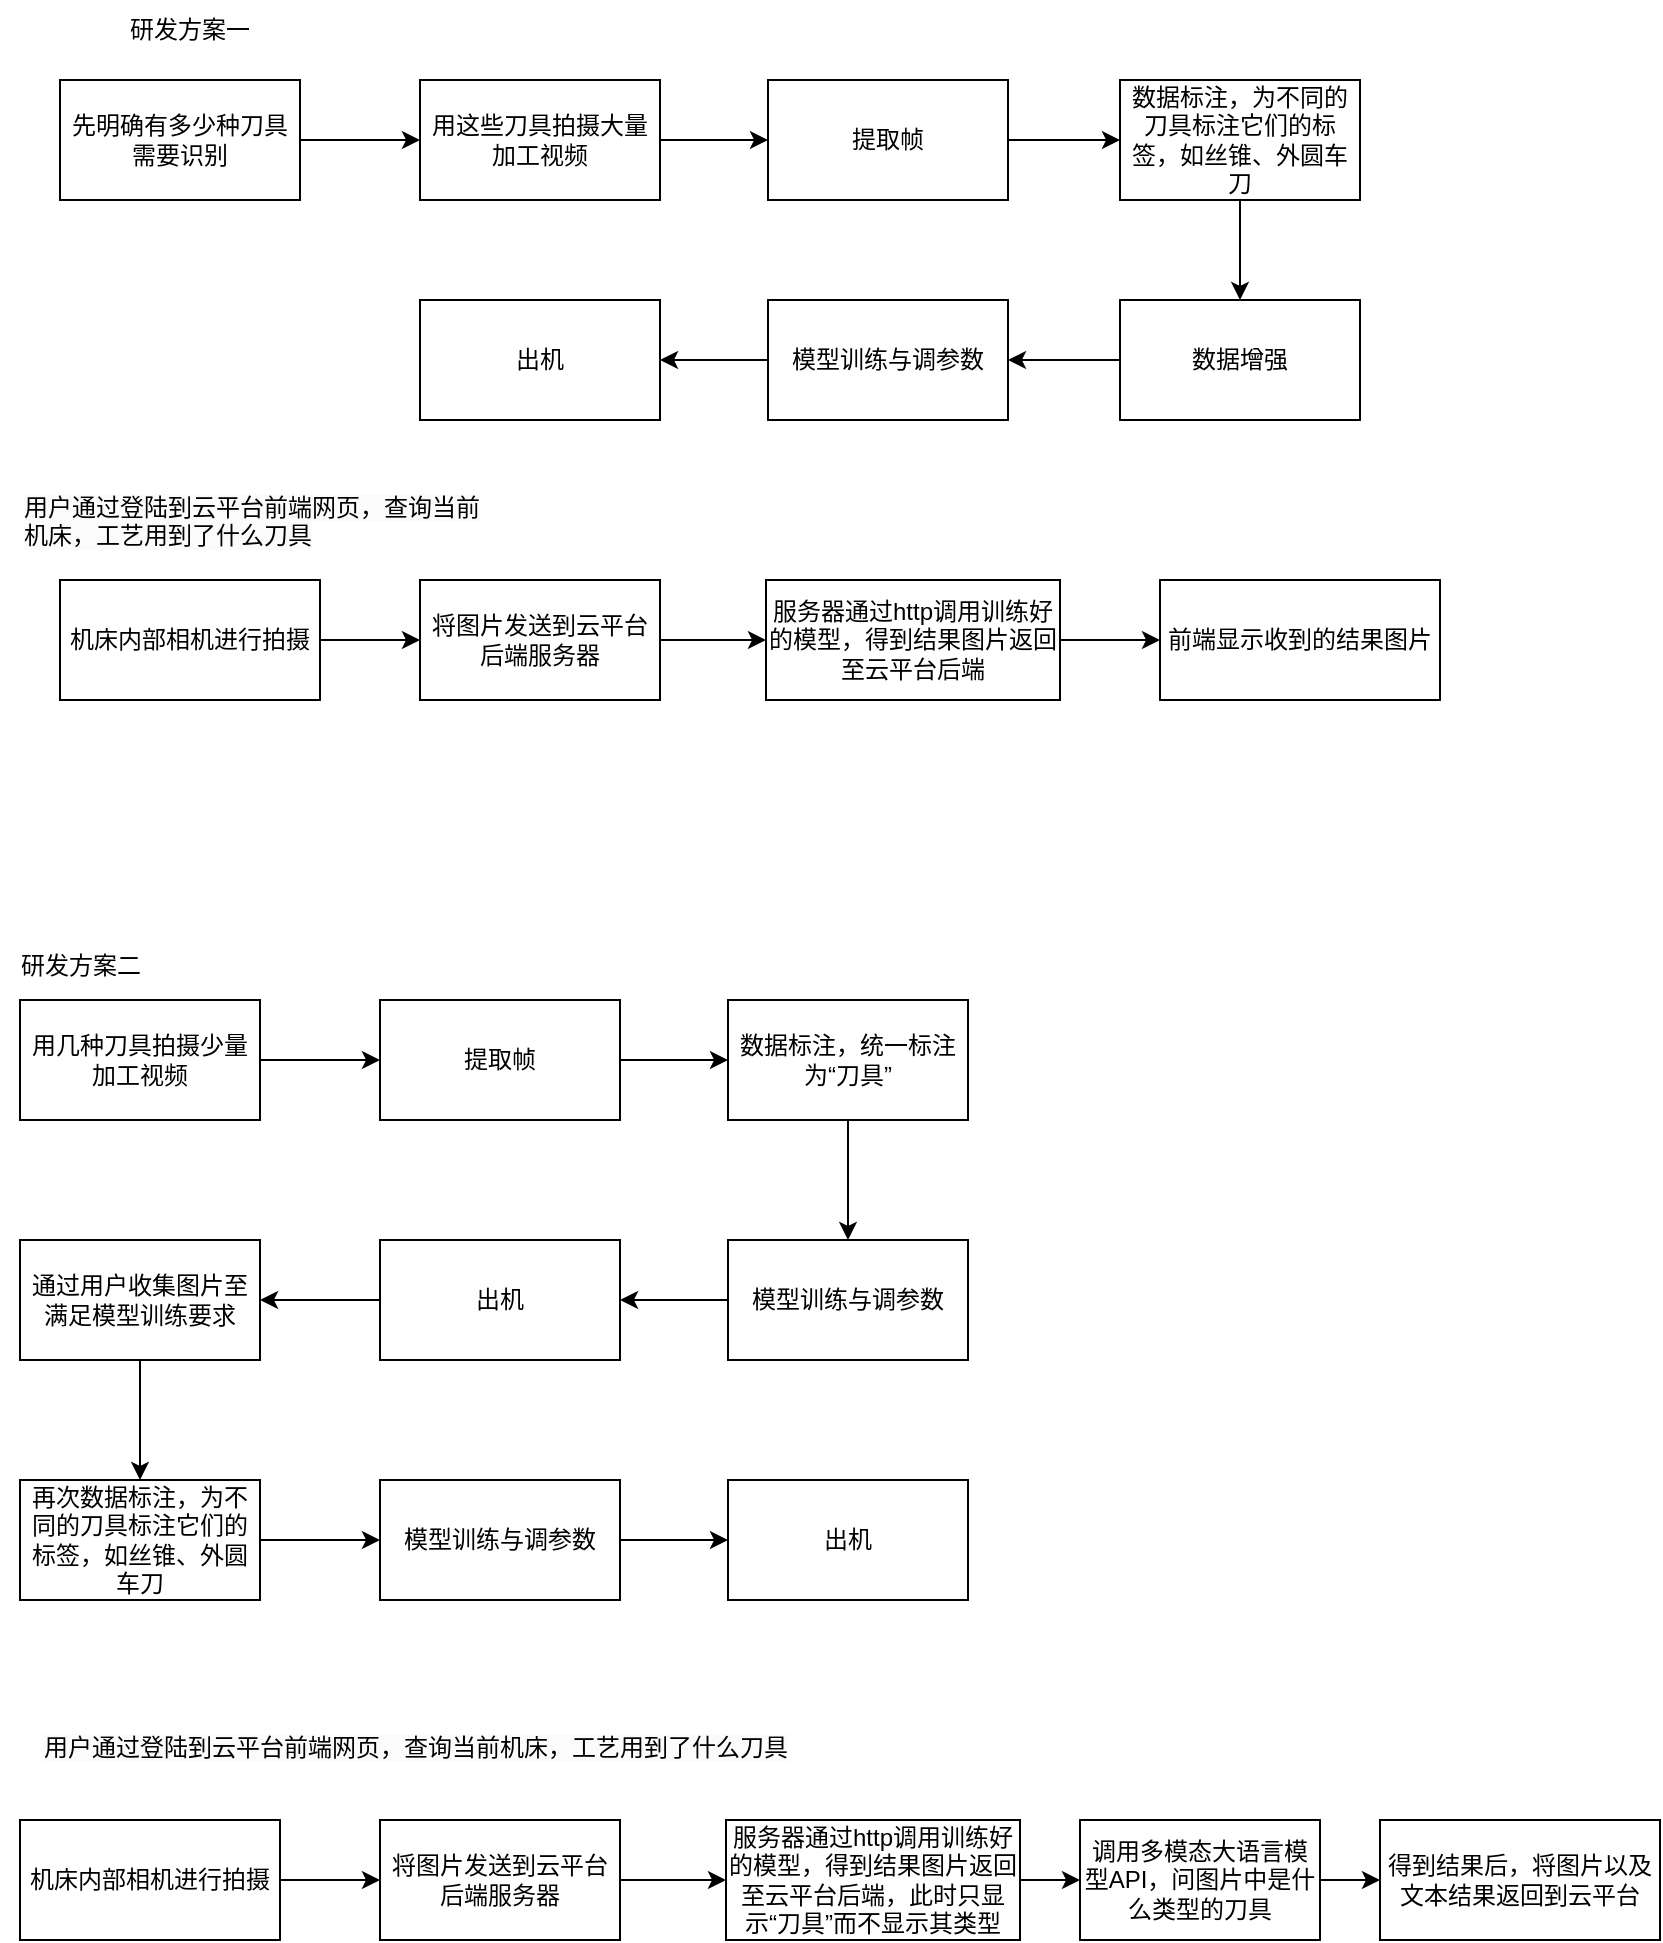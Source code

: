 <mxfile version="26.0.10">
  <diagram name="第 1 页" id="mRTJMEbK_BDoFnGVs-Dx">
    <mxGraphModel dx="2004" dy="672" grid="1" gridSize="10" guides="1" tooltips="1" connect="1" arrows="1" fold="1" page="1" pageScale="1" pageWidth="827" pageHeight="1169" math="0" shadow="0">
      <root>
        <mxCell id="0" />
        <mxCell id="1" parent="0" />
        <mxCell id="Yelha0Kg6dsWEkXLYgLJ-6" style="edgeStyle=orthogonalEdgeStyle;rounded=0;orthogonalLoop=1;jettySize=auto;html=1;" edge="1" parent="1" source="Yelha0Kg6dsWEkXLYgLJ-1" target="Yelha0Kg6dsWEkXLYgLJ-2">
          <mxGeometry relative="1" as="geometry" />
        </mxCell>
        <mxCell id="Yelha0Kg6dsWEkXLYgLJ-1" value="用这些刀具拍摄大量加工视频" style="rounded=0;whiteSpace=wrap;html=1;" vertex="1" parent="1">
          <mxGeometry x="180" y="140" width="120" height="60" as="geometry" />
        </mxCell>
        <mxCell id="Yelha0Kg6dsWEkXLYgLJ-7" style="edgeStyle=orthogonalEdgeStyle;rounded=0;orthogonalLoop=1;jettySize=auto;html=1;exitX=1;exitY=0.5;exitDx=0;exitDy=0;entryX=0;entryY=0.5;entryDx=0;entryDy=0;" edge="1" parent="1" source="Yelha0Kg6dsWEkXLYgLJ-2" target="Yelha0Kg6dsWEkXLYgLJ-3">
          <mxGeometry relative="1" as="geometry" />
        </mxCell>
        <mxCell id="Yelha0Kg6dsWEkXLYgLJ-2" value="提取帧" style="rounded=0;whiteSpace=wrap;html=1;" vertex="1" parent="1">
          <mxGeometry x="354" y="140" width="120" height="60" as="geometry" />
        </mxCell>
        <mxCell id="Yelha0Kg6dsWEkXLYgLJ-8" style="edgeStyle=orthogonalEdgeStyle;rounded=0;orthogonalLoop=1;jettySize=auto;html=1;exitX=0.5;exitY=1;exitDx=0;exitDy=0;" edge="1" parent="1" source="Yelha0Kg6dsWEkXLYgLJ-3" target="Yelha0Kg6dsWEkXLYgLJ-4">
          <mxGeometry relative="1" as="geometry" />
        </mxCell>
        <mxCell id="Yelha0Kg6dsWEkXLYgLJ-3" value="数据标注，为不同的刀具标注它们的标签，如丝锥、外圆车刀" style="rounded=0;whiteSpace=wrap;html=1;" vertex="1" parent="1">
          <mxGeometry x="530" y="140" width="120" height="60" as="geometry" />
        </mxCell>
        <mxCell id="Yelha0Kg6dsWEkXLYgLJ-9" style="edgeStyle=orthogonalEdgeStyle;rounded=0;orthogonalLoop=1;jettySize=auto;html=1;" edge="1" parent="1" source="Yelha0Kg6dsWEkXLYgLJ-4" target="Yelha0Kg6dsWEkXLYgLJ-5">
          <mxGeometry relative="1" as="geometry" />
        </mxCell>
        <mxCell id="Yelha0Kg6dsWEkXLYgLJ-4" value="数据增强" style="rounded=0;whiteSpace=wrap;html=1;" vertex="1" parent="1">
          <mxGeometry x="530" y="250" width="120" height="60" as="geometry" />
        </mxCell>
        <mxCell id="Yelha0Kg6dsWEkXLYgLJ-11" style="edgeStyle=orthogonalEdgeStyle;rounded=0;orthogonalLoop=1;jettySize=auto;html=1;exitX=0;exitY=0.5;exitDx=0;exitDy=0;entryX=1;entryY=0.5;entryDx=0;entryDy=0;" edge="1" parent="1" source="Yelha0Kg6dsWEkXLYgLJ-5" target="Yelha0Kg6dsWEkXLYgLJ-10">
          <mxGeometry relative="1" as="geometry" />
        </mxCell>
        <mxCell id="Yelha0Kg6dsWEkXLYgLJ-5" value="模型训练与调参数" style="rounded=0;whiteSpace=wrap;html=1;" vertex="1" parent="1">
          <mxGeometry x="354" y="250" width="120" height="60" as="geometry" />
        </mxCell>
        <mxCell id="Yelha0Kg6dsWEkXLYgLJ-10" value="出机" style="rounded=0;whiteSpace=wrap;html=1;" vertex="1" parent="1">
          <mxGeometry x="180" y="250" width="120" height="60" as="geometry" />
        </mxCell>
        <mxCell id="Yelha0Kg6dsWEkXLYgLJ-17" style="edgeStyle=orthogonalEdgeStyle;rounded=0;orthogonalLoop=1;jettySize=auto;html=1;" edge="1" parent="1" source="Yelha0Kg6dsWEkXLYgLJ-12" target="Yelha0Kg6dsWEkXLYgLJ-13">
          <mxGeometry relative="1" as="geometry" />
        </mxCell>
        <mxCell id="Yelha0Kg6dsWEkXLYgLJ-12" value="用几种刀具拍摄少量加工视频" style="rounded=0;whiteSpace=wrap;html=1;" vertex="1" parent="1">
          <mxGeometry x="-20" y="600" width="120" height="60" as="geometry" />
        </mxCell>
        <mxCell id="Yelha0Kg6dsWEkXLYgLJ-19" style="edgeStyle=orthogonalEdgeStyle;rounded=0;orthogonalLoop=1;jettySize=auto;html=1;" edge="1" parent="1" source="Yelha0Kg6dsWEkXLYgLJ-13" target="Yelha0Kg6dsWEkXLYgLJ-18">
          <mxGeometry relative="1" as="geometry" />
        </mxCell>
        <mxCell id="Yelha0Kg6dsWEkXLYgLJ-13" value="提取帧" style="rounded=0;whiteSpace=wrap;html=1;" vertex="1" parent="1">
          <mxGeometry x="160" y="600" width="120" height="60" as="geometry" />
        </mxCell>
        <mxCell id="Yelha0Kg6dsWEkXLYgLJ-15" style="edgeStyle=orthogonalEdgeStyle;rounded=0;orthogonalLoop=1;jettySize=auto;html=1;" edge="1" parent="1" source="Yelha0Kg6dsWEkXLYgLJ-14" target="Yelha0Kg6dsWEkXLYgLJ-1">
          <mxGeometry relative="1" as="geometry" />
        </mxCell>
        <mxCell id="Yelha0Kg6dsWEkXLYgLJ-14" value="先明确有多少种刀具需要识别" style="rounded=0;whiteSpace=wrap;html=1;" vertex="1" parent="1">
          <mxGeometry y="140" width="120" height="60" as="geometry" />
        </mxCell>
        <mxCell id="Yelha0Kg6dsWEkXLYgLJ-21" style="edgeStyle=orthogonalEdgeStyle;rounded=0;orthogonalLoop=1;jettySize=auto;html=1;" edge="1" parent="1" source="Yelha0Kg6dsWEkXLYgLJ-18" target="Yelha0Kg6dsWEkXLYgLJ-20">
          <mxGeometry relative="1" as="geometry" />
        </mxCell>
        <mxCell id="Yelha0Kg6dsWEkXLYgLJ-18" value="数据标注，统一标注为“刀具”" style="rounded=0;whiteSpace=wrap;html=1;" vertex="1" parent="1">
          <mxGeometry x="334" y="600" width="120" height="60" as="geometry" />
        </mxCell>
        <mxCell id="Yelha0Kg6dsWEkXLYgLJ-23" style="edgeStyle=orthogonalEdgeStyle;rounded=0;orthogonalLoop=1;jettySize=auto;html=1;entryX=0.5;entryY=0;entryDx=0;entryDy=0;exitX=1;exitY=0.5;exitDx=0;exitDy=0;" edge="1" parent="1" source="Yelha0Kg6dsWEkXLYgLJ-22" target="Yelha0Kg6dsWEkXLYgLJ-22">
          <mxGeometry relative="1" as="geometry">
            <Array as="points">
              <mxPoint x="220" y="750" />
            </Array>
          </mxGeometry>
        </mxCell>
        <mxCell id="Yelha0Kg6dsWEkXLYgLJ-34" value="" style="edgeStyle=orthogonalEdgeStyle;rounded=0;orthogonalLoop=1;jettySize=auto;html=1;" edge="1" parent="1" source="Yelha0Kg6dsWEkXLYgLJ-20" target="Yelha0Kg6dsWEkXLYgLJ-22">
          <mxGeometry relative="1" as="geometry" />
        </mxCell>
        <mxCell id="Yelha0Kg6dsWEkXLYgLJ-20" value="模型训练与调参数" style="rounded=0;whiteSpace=wrap;html=1;" vertex="1" parent="1">
          <mxGeometry x="334" y="720" width="120" height="60" as="geometry" />
        </mxCell>
        <mxCell id="Yelha0Kg6dsWEkXLYgLJ-36" value="" style="edgeStyle=orthogonalEdgeStyle;rounded=0;orthogonalLoop=1;jettySize=auto;html=1;" edge="1" parent="1" source="Yelha0Kg6dsWEkXLYgLJ-22" target="Yelha0Kg6dsWEkXLYgLJ-35">
          <mxGeometry relative="1" as="geometry" />
        </mxCell>
        <mxCell id="Yelha0Kg6dsWEkXLYgLJ-22" value="出机" style="rounded=0;whiteSpace=wrap;html=1;" vertex="1" parent="1">
          <mxGeometry x="160" y="720" width="120" height="60" as="geometry" />
        </mxCell>
        <mxCell id="Yelha0Kg6dsWEkXLYgLJ-28" style="edgeStyle=orthogonalEdgeStyle;rounded=0;orthogonalLoop=1;jettySize=auto;html=1;exitX=1;exitY=0.5;exitDx=0;exitDy=0;entryX=0;entryY=0.5;entryDx=0;entryDy=0;" edge="1" parent="1" source="Yelha0Kg6dsWEkXLYgLJ-24" target="Yelha0Kg6dsWEkXLYgLJ-27">
          <mxGeometry relative="1" as="geometry" />
        </mxCell>
        <mxCell id="Yelha0Kg6dsWEkXLYgLJ-24" value="机床内部相机进行拍摄" style="rounded=0;whiteSpace=wrap;html=1;" vertex="1" parent="1">
          <mxGeometry y="390" width="130" height="60" as="geometry" />
        </mxCell>
        <mxCell id="Yelha0Kg6dsWEkXLYgLJ-25" value="&lt;span style=&quot;color: rgb(0, 0, 0); font-family: Helvetica; font-size: 12px; font-style: normal; font-variant-ligatures: normal; font-variant-caps: normal; font-weight: 400; letter-spacing: normal; orphans: 2; text-align: center; text-indent: 0px; text-transform: none; widows: 2; word-spacing: 0px; -webkit-text-stroke-width: 0px; white-space: normal; background-color: rgb(251, 251, 251); text-decoration-thickness: initial; text-decoration-style: initial; text-decoration-color: initial; float: none; display: inline !important;&quot;&gt;用户通过登陆到云平台前端网页，查询当前机床，工艺用到了什么刀具&lt;/span&gt;" style="text;whiteSpace=wrap;html=1;" vertex="1" parent="1">
          <mxGeometry x="-20" y="340" width="230" height="40" as="geometry" />
        </mxCell>
        <mxCell id="Yelha0Kg6dsWEkXLYgLJ-26" value="研发方案一" style="text;html=1;align=center;verticalAlign=middle;whiteSpace=wrap;rounded=0;" vertex="1" parent="1">
          <mxGeometry x="10" y="100" width="110" height="30" as="geometry" />
        </mxCell>
        <mxCell id="Yelha0Kg6dsWEkXLYgLJ-30" style="edgeStyle=orthogonalEdgeStyle;rounded=0;orthogonalLoop=1;jettySize=auto;html=1;" edge="1" parent="1" source="Yelha0Kg6dsWEkXLYgLJ-27" target="Yelha0Kg6dsWEkXLYgLJ-29">
          <mxGeometry relative="1" as="geometry" />
        </mxCell>
        <mxCell id="Yelha0Kg6dsWEkXLYgLJ-27" value="将图片发送到云平台后端服务器" style="rounded=0;whiteSpace=wrap;html=1;" vertex="1" parent="1">
          <mxGeometry x="180" y="390" width="120" height="60" as="geometry" />
        </mxCell>
        <mxCell id="Yelha0Kg6dsWEkXLYgLJ-32" style="edgeStyle=orthogonalEdgeStyle;rounded=0;orthogonalLoop=1;jettySize=auto;html=1;" edge="1" parent="1" source="Yelha0Kg6dsWEkXLYgLJ-29" target="Yelha0Kg6dsWEkXLYgLJ-31">
          <mxGeometry relative="1" as="geometry" />
        </mxCell>
        <mxCell id="Yelha0Kg6dsWEkXLYgLJ-29" value="服务器通过http调用训练好的模型，得到结果图片返回至云平台后端" style="rounded=0;whiteSpace=wrap;html=1;" vertex="1" parent="1">
          <mxGeometry x="353" y="390" width="147" height="60" as="geometry" />
        </mxCell>
        <mxCell id="Yelha0Kg6dsWEkXLYgLJ-31" value="前端显示收到的结果图片" style="rounded=0;whiteSpace=wrap;html=1;" vertex="1" parent="1">
          <mxGeometry x="550" y="390" width="140" height="60" as="geometry" />
        </mxCell>
        <mxCell id="Yelha0Kg6dsWEkXLYgLJ-33" value="研发方案二" style="text;html=1;align=center;verticalAlign=middle;resizable=0;points=[];autosize=1;strokeColor=none;fillColor=none;" vertex="1" parent="1">
          <mxGeometry x="-30" y="568" width="80" height="30" as="geometry" />
        </mxCell>
        <mxCell id="Yelha0Kg6dsWEkXLYgLJ-39" value="" style="edgeStyle=orthogonalEdgeStyle;rounded=0;orthogonalLoop=1;jettySize=auto;html=1;" edge="1" parent="1" source="Yelha0Kg6dsWEkXLYgLJ-35" target="Yelha0Kg6dsWEkXLYgLJ-37">
          <mxGeometry relative="1" as="geometry" />
        </mxCell>
        <mxCell id="Yelha0Kg6dsWEkXLYgLJ-35" value="通过用户收集图片至满足模型训练要求" style="rounded=0;whiteSpace=wrap;html=1;" vertex="1" parent="1">
          <mxGeometry x="-20" y="720" width="120" height="60" as="geometry" />
        </mxCell>
        <mxCell id="Yelha0Kg6dsWEkXLYgLJ-40" value="" style="edgeStyle=orthogonalEdgeStyle;rounded=0;orthogonalLoop=1;jettySize=auto;html=1;" edge="1" parent="1" source="Yelha0Kg6dsWEkXLYgLJ-37" target="Yelha0Kg6dsWEkXLYgLJ-38">
          <mxGeometry relative="1" as="geometry" />
        </mxCell>
        <mxCell id="Yelha0Kg6dsWEkXLYgLJ-37" value="再次数据标注，为不同的刀具标注它们的标签，如丝锥、外圆车刀" style="rounded=0;whiteSpace=wrap;html=1;" vertex="1" parent="1">
          <mxGeometry x="-20" y="840" width="120" height="60" as="geometry" />
        </mxCell>
        <mxCell id="Yelha0Kg6dsWEkXLYgLJ-42" value="" style="edgeStyle=orthogonalEdgeStyle;rounded=0;orthogonalLoop=1;jettySize=auto;html=1;" edge="1" parent="1" source="Yelha0Kg6dsWEkXLYgLJ-38" target="Yelha0Kg6dsWEkXLYgLJ-41">
          <mxGeometry relative="1" as="geometry" />
        </mxCell>
        <mxCell id="Yelha0Kg6dsWEkXLYgLJ-38" value="模型训练与调参数" style="rounded=0;whiteSpace=wrap;html=1;" vertex="1" parent="1">
          <mxGeometry x="160" y="840" width="120" height="60" as="geometry" />
        </mxCell>
        <mxCell id="Yelha0Kg6dsWEkXLYgLJ-41" value="出机" style="rounded=0;whiteSpace=wrap;html=1;" vertex="1" parent="1">
          <mxGeometry x="334" y="840" width="120" height="60" as="geometry" />
        </mxCell>
        <mxCell id="Yelha0Kg6dsWEkXLYgLJ-43" value="&lt;span style=&quot;color: rgb(0, 0, 0); font-family: Helvetica; font-size: 12px; font-style: normal; font-variant-ligatures: normal; font-variant-caps: normal; font-weight: 400; letter-spacing: normal; orphans: 2; text-align: center; text-indent: 0px; text-transform: none; widows: 2; word-spacing: 0px; -webkit-text-stroke-width: 0px; white-space: normal; background-color: rgb(251, 251, 251); text-decoration-thickness: initial; text-decoration-style: initial; text-decoration-color: initial; display: inline !important; float: none;&quot;&gt;用户通过登陆到云平台前端网页，查询当前机床，工艺用到了什么刀具&lt;/span&gt;" style="text;whiteSpace=wrap;html=1;" vertex="1" parent="1">
          <mxGeometry x="-10" y="960" width="410" height="40" as="geometry" />
        </mxCell>
        <mxCell id="Yelha0Kg6dsWEkXLYgLJ-44" style="edgeStyle=orthogonalEdgeStyle;rounded=0;orthogonalLoop=1;jettySize=auto;html=1;exitX=1;exitY=0.5;exitDx=0;exitDy=0;entryX=0;entryY=0.5;entryDx=0;entryDy=0;" edge="1" parent="1" source="Yelha0Kg6dsWEkXLYgLJ-45" target="Yelha0Kg6dsWEkXLYgLJ-47">
          <mxGeometry relative="1" as="geometry" />
        </mxCell>
        <mxCell id="Yelha0Kg6dsWEkXLYgLJ-45" value="机床内部相机进行拍摄" style="rounded=0;whiteSpace=wrap;html=1;" vertex="1" parent="1">
          <mxGeometry x="-20" y="1010" width="130" height="60" as="geometry" />
        </mxCell>
        <mxCell id="Yelha0Kg6dsWEkXLYgLJ-46" style="edgeStyle=orthogonalEdgeStyle;rounded=0;orthogonalLoop=1;jettySize=auto;html=1;" edge="1" parent="1" source="Yelha0Kg6dsWEkXLYgLJ-47" target="Yelha0Kg6dsWEkXLYgLJ-49">
          <mxGeometry relative="1" as="geometry" />
        </mxCell>
        <mxCell id="Yelha0Kg6dsWEkXLYgLJ-47" value="将图片发送到云平台后端服务器" style="rounded=0;whiteSpace=wrap;html=1;" vertex="1" parent="1">
          <mxGeometry x="160" y="1010" width="120" height="60" as="geometry" />
        </mxCell>
        <mxCell id="Yelha0Kg6dsWEkXLYgLJ-54" value="" style="edgeStyle=orthogonalEdgeStyle;rounded=0;orthogonalLoop=1;jettySize=auto;html=1;" edge="1" parent="1" source="Yelha0Kg6dsWEkXLYgLJ-49" target="Yelha0Kg6dsWEkXLYgLJ-53">
          <mxGeometry relative="1" as="geometry" />
        </mxCell>
        <mxCell id="Yelha0Kg6dsWEkXLYgLJ-49" value="服务器通过http调用训练好的模型，得到结果图片返回至云平台后端，此时只显示“刀具”而不显示其类型" style="rounded=0;whiteSpace=wrap;html=1;" vertex="1" parent="1">
          <mxGeometry x="333" y="1010" width="147" height="60" as="geometry" />
        </mxCell>
        <mxCell id="Yelha0Kg6dsWEkXLYgLJ-50" value="得到结果后，将图片以及文本结果返回到云平台" style="rounded=0;whiteSpace=wrap;html=1;" vertex="1" parent="1">
          <mxGeometry x="660" y="1010" width="140" height="60" as="geometry" />
        </mxCell>
        <mxCell id="Yelha0Kg6dsWEkXLYgLJ-55" value="" style="edgeStyle=orthogonalEdgeStyle;rounded=0;orthogonalLoop=1;jettySize=auto;html=1;" edge="1" parent="1" source="Yelha0Kg6dsWEkXLYgLJ-53" target="Yelha0Kg6dsWEkXLYgLJ-50">
          <mxGeometry relative="1" as="geometry" />
        </mxCell>
        <mxCell id="Yelha0Kg6dsWEkXLYgLJ-53" value="调用多模态大语言模型API，问图片中是什么类型的刀具" style="rounded=0;whiteSpace=wrap;html=1;" vertex="1" parent="1">
          <mxGeometry x="510" y="1010" width="120" height="60" as="geometry" />
        </mxCell>
      </root>
    </mxGraphModel>
  </diagram>
</mxfile>
